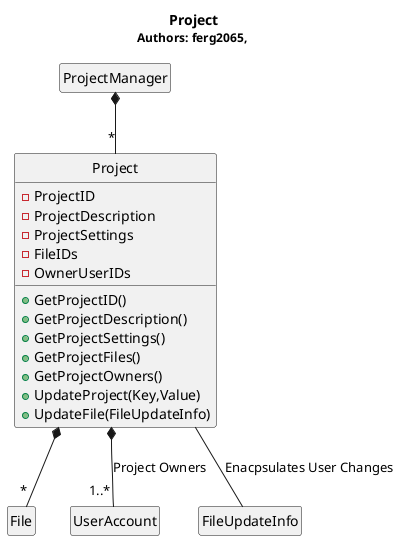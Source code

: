@startuml
hide circle
hide empty members

Title <b>Project</b>\n<size:12>Authors: ferg2065, </size>

class "ProjectManager" as sqs_pr_m
class "Project" as sqs_pr{
	-ProjectID
	-ProjectDescription
	-ProjectSettings
	-FileIDs
	-OwnerUserIDs
	+GetProjectID()
	+GetProjectDescription()
	+GetProjectSettings()
	+GetProjectFiles()
	+GetProjectOwners()
	+UpdateProject(Key,Value)
	+UpdateFile(FileUpdateInfo)
	}

class "File" as sqs_fi
class "UserAccount" as sqs_ua
class "FileUpdateInfo" as sqs_fi_ui

sqs_pr_m *-- "*" sqs_pr

sqs_pr *-- "*" sqs_fi 

sqs_pr *-- "1..*" sqs_ua : "Project Owners"

sqs_pr -- sqs_fi_ui : Enacpsulates User Changes



@enduml